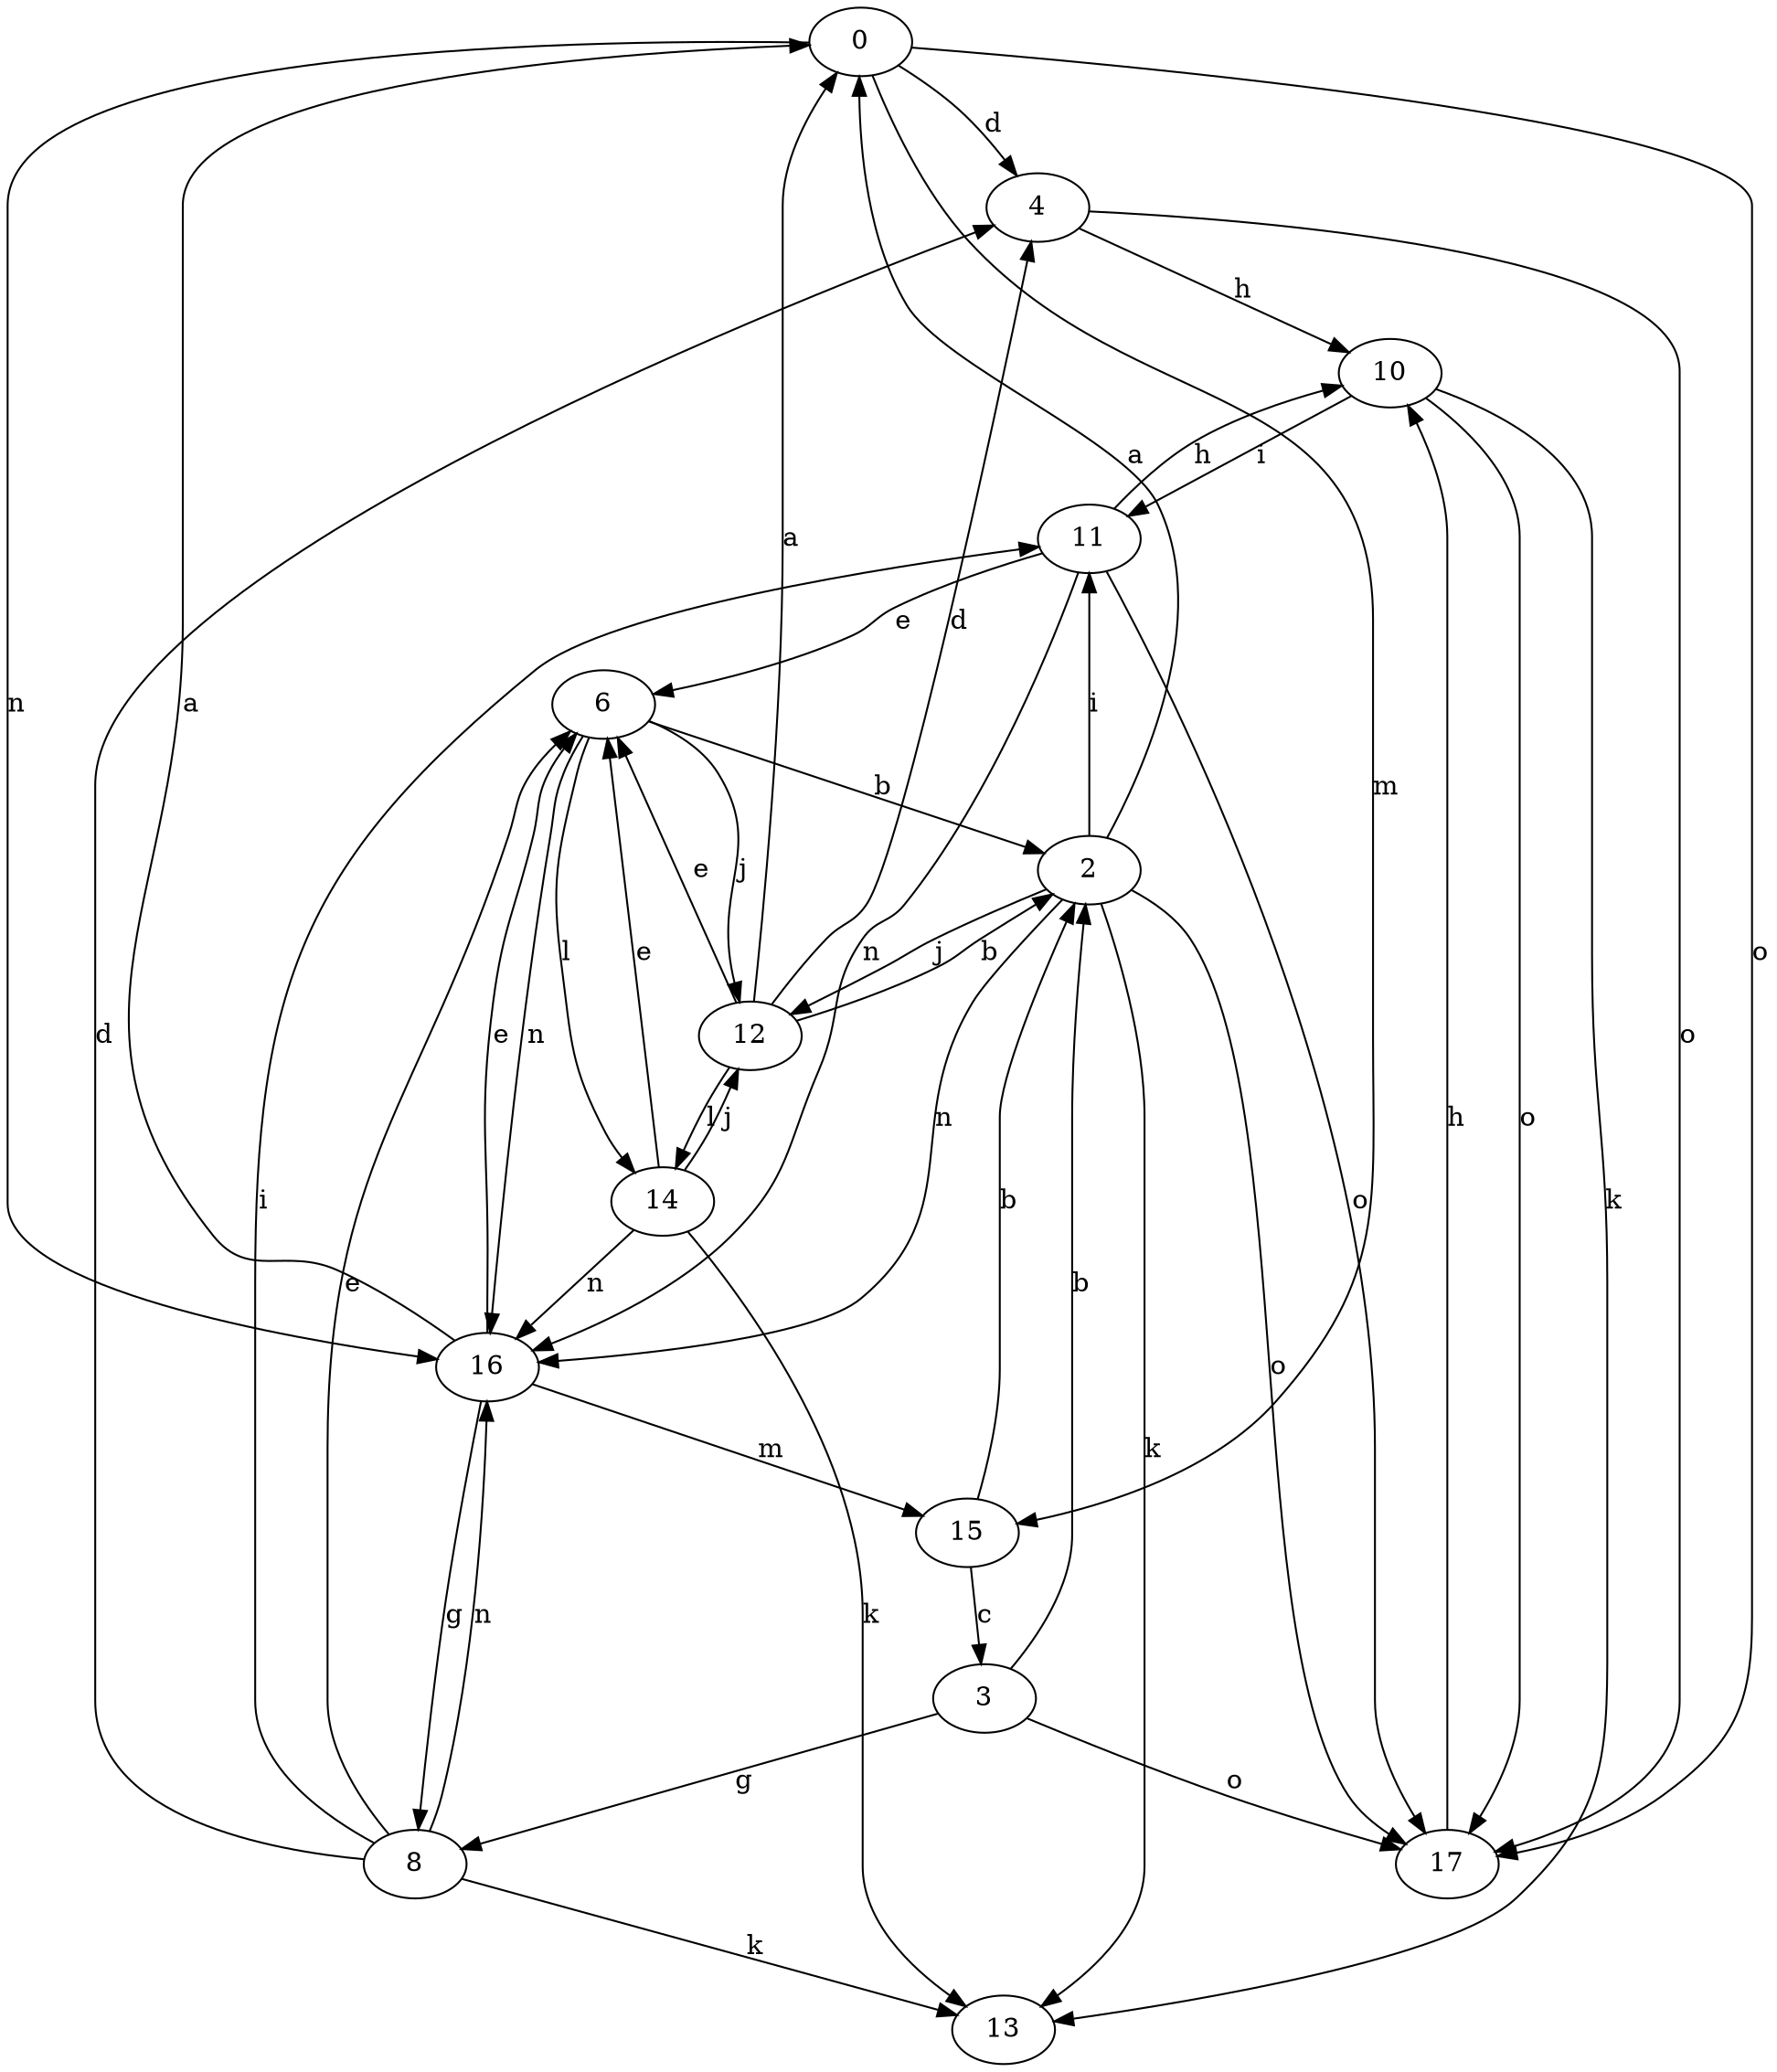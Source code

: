 strict digraph  {
0;
2;
3;
4;
6;
8;
10;
11;
12;
13;
14;
15;
16;
17;
0 -> 4  [label=d];
0 -> 15  [label=m];
0 -> 16  [label=n];
0 -> 17  [label=o];
2 -> 0  [label=a];
2 -> 11  [label=i];
2 -> 12  [label=j];
2 -> 13  [label=k];
2 -> 16  [label=n];
2 -> 17  [label=o];
3 -> 2  [label=b];
3 -> 8  [label=g];
3 -> 17  [label=o];
4 -> 10  [label=h];
4 -> 17  [label=o];
6 -> 2  [label=b];
6 -> 12  [label=j];
6 -> 14  [label=l];
6 -> 16  [label=n];
8 -> 4  [label=d];
8 -> 6  [label=e];
8 -> 11  [label=i];
8 -> 13  [label=k];
8 -> 16  [label=n];
10 -> 11  [label=i];
10 -> 13  [label=k];
10 -> 17  [label=o];
11 -> 6  [label=e];
11 -> 10  [label=h];
11 -> 16  [label=n];
11 -> 17  [label=o];
12 -> 0  [label=a];
12 -> 2  [label=b];
12 -> 4  [label=d];
12 -> 6  [label=e];
12 -> 14  [label=l];
14 -> 6  [label=e];
14 -> 12  [label=j];
14 -> 13  [label=k];
14 -> 16  [label=n];
15 -> 2  [label=b];
15 -> 3  [label=c];
16 -> 0  [label=a];
16 -> 6  [label=e];
16 -> 8  [label=g];
16 -> 15  [label=m];
17 -> 10  [label=h];
}
